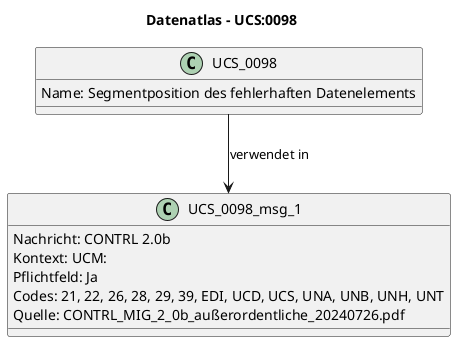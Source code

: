 @startuml
title Datenatlas – UCS:0098
class UCS_0098 {
  Name: Segmentposition des fehlerhaften Datenelements
}
class UCS_0098_msg_1 {
  Nachricht: CONTRL 2.0b
  Kontext: UCM:
  Pflichtfeld: Ja
  Codes: 21, 22, 26, 28, 29, 39, EDI, UCD, UCS, UNA, UNB, UNH, UNT
  Quelle: CONTRL_MIG_2_0b_außerordentliche_20240726.pdf
}
UCS_0098 --> UCS_0098_msg_1 : verwendet in
@enduml